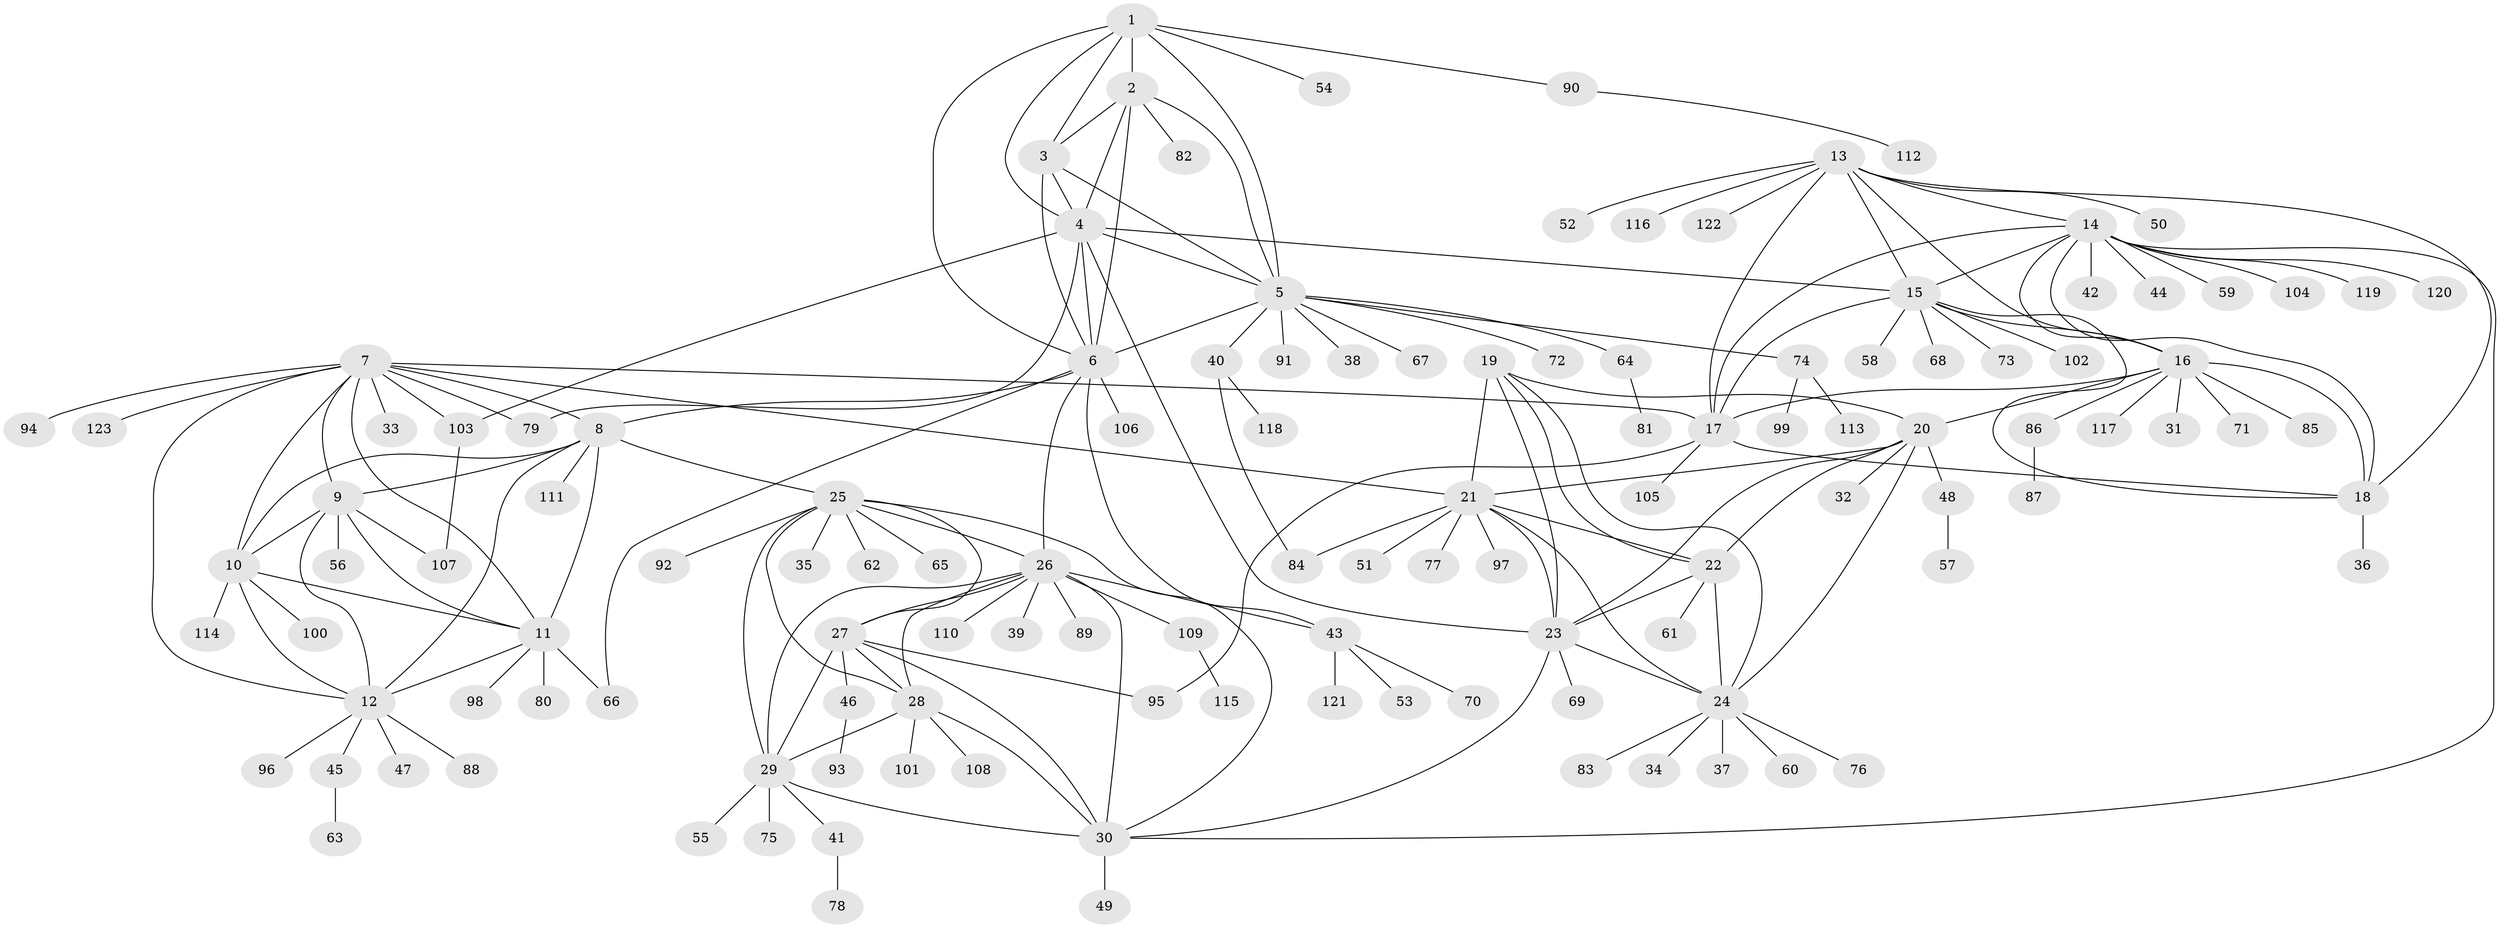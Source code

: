 // Generated by graph-tools (version 1.1) at 2025/11/02/27/25 16:11:33]
// undirected, 123 vertices, 185 edges
graph export_dot {
graph [start="1"]
  node [color=gray90,style=filled];
  1;
  2;
  3;
  4;
  5;
  6;
  7;
  8;
  9;
  10;
  11;
  12;
  13;
  14;
  15;
  16;
  17;
  18;
  19;
  20;
  21;
  22;
  23;
  24;
  25;
  26;
  27;
  28;
  29;
  30;
  31;
  32;
  33;
  34;
  35;
  36;
  37;
  38;
  39;
  40;
  41;
  42;
  43;
  44;
  45;
  46;
  47;
  48;
  49;
  50;
  51;
  52;
  53;
  54;
  55;
  56;
  57;
  58;
  59;
  60;
  61;
  62;
  63;
  64;
  65;
  66;
  67;
  68;
  69;
  70;
  71;
  72;
  73;
  74;
  75;
  76;
  77;
  78;
  79;
  80;
  81;
  82;
  83;
  84;
  85;
  86;
  87;
  88;
  89;
  90;
  91;
  92;
  93;
  94;
  95;
  96;
  97;
  98;
  99;
  100;
  101;
  102;
  103;
  104;
  105;
  106;
  107;
  108;
  109;
  110;
  111;
  112;
  113;
  114;
  115;
  116;
  117;
  118;
  119;
  120;
  121;
  122;
  123;
  1 -- 2;
  1 -- 3;
  1 -- 4;
  1 -- 5;
  1 -- 6;
  1 -- 54;
  1 -- 90;
  2 -- 3;
  2 -- 4;
  2 -- 5;
  2 -- 6;
  2 -- 82;
  3 -- 4;
  3 -- 5;
  3 -- 6;
  4 -- 5;
  4 -- 6;
  4 -- 15;
  4 -- 23;
  4 -- 79;
  4 -- 103;
  5 -- 6;
  5 -- 38;
  5 -- 40;
  5 -- 64;
  5 -- 67;
  5 -- 72;
  5 -- 74;
  5 -- 91;
  6 -- 8;
  6 -- 26;
  6 -- 43;
  6 -- 66;
  6 -- 106;
  7 -- 8;
  7 -- 9;
  7 -- 10;
  7 -- 11;
  7 -- 12;
  7 -- 17;
  7 -- 21;
  7 -- 33;
  7 -- 79;
  7 -- 94;
  7 -- 103;
  7 -- 123;
  8 -- 9;
  8 -- 10;
  8 -- 11;
  8 -- 12;
  8 -- 25;
  8 -- 111;
  9 -- 10;
  9 -- 11;
  9 -- 12;
  9 -- 56;
  9 -- 107;
  10 -- 11;
  10 -- 12;
  10 -- 100;
  10 -- 114;
  11 -- 12;
  11 -- 66;
  11 -- 80;
  11 -- 98;
  12 -- 45;
  12 -- 47;
  12 -- 88;
  12 -- 96;
  13 -- 14;
  13 -- 15;
  13 -- 16;
  13 -- 17;
  13 -- 18;
  13 -- 50;
  13 -- 52;
  13 -- 116;
  13 -- 122;
  14 -- 15;
  14 -- 16;
  14 -- 17;
  14 -- 18;
  14 -- 30;
  14 -- 42;
  14 -- 44;
  14 -- 59;
  14 -- 104;
  14 -- 119;
  14 -- 120;
  15 -- 16;
  15 -- 17;
  15 -- 18;
  15 -- 58;
  15 -- 68;
  15 -- 73;
  15 -- 102;
  16 -- 17;
  16 -- 18;
  16 -- 20;
  16 -- 31;
  16 -- 71;
  16 -- 85;
  16 -- 86;
  16 -- 117;
  17 -- 18;
  17 -- 95;
  17 -- 105;
  18 -- 36;
  19 -- 20;
  19 -- 21;
  19 -- 22;
  19 -- 23;
  19 -- 24;
  20 -- 21;
  20 -- 22;
  20 -- 23;
  20 -- 24;
  20 -- 32;
  20 -- 48;
  21 -- 22;
  21 -- 23;
  21 -- 24;
  21 -- 51;
  21 -- 77;
  21 -- 84;
  21 -- 97;
  22 -- 23;
  22 -- 24;
  22 -- 61;
  23 -- 24;
  23 -- 30;
  23 -- 69;
  24 -- 34;
  24 -- 37;
  24 -- 60;
  24 -- 76;
  24 -- 83;
  25 -- 26;
  25 -- 27;
  25 -- 28;
  25 -- 29;
  25 -- 30;
  25 -- 35;
  25 -- 62;
  25 -- 65;
  25 -- 92;
  26 -- 27;
  26 -- 28;
  26 -- 29;
  26 -- 30;
  26 -- 39;
  26 -- 43;
  26 -- 89;
  26 -- 109;
  26 -- 110;
  27 -- 28;
  27 -- 29;
  27 -- 30;
  27 -- 46;
  27 -- 95;
  28 -- 29;
  28 -- 30;
  28 -- 101;
  28 -- 108;
  29 -- 30;
  29 -- 41;
  29 -- 55;
  29 -- 75;
  30 -- 49;
  40 -- 84;
  40 -- 118;
  41 -- 78;
  43 -- 53;
  43 -- 70;
  43 -- 121;
  45 -- 63;
  46 -- 93;
  48 -- 57;
  64 -- 81;
  74 -- 99;
  74 -- 113;
  86 -- 87;
  90 -- 112;
  103 -- 107;
  109 -- 115;
}
